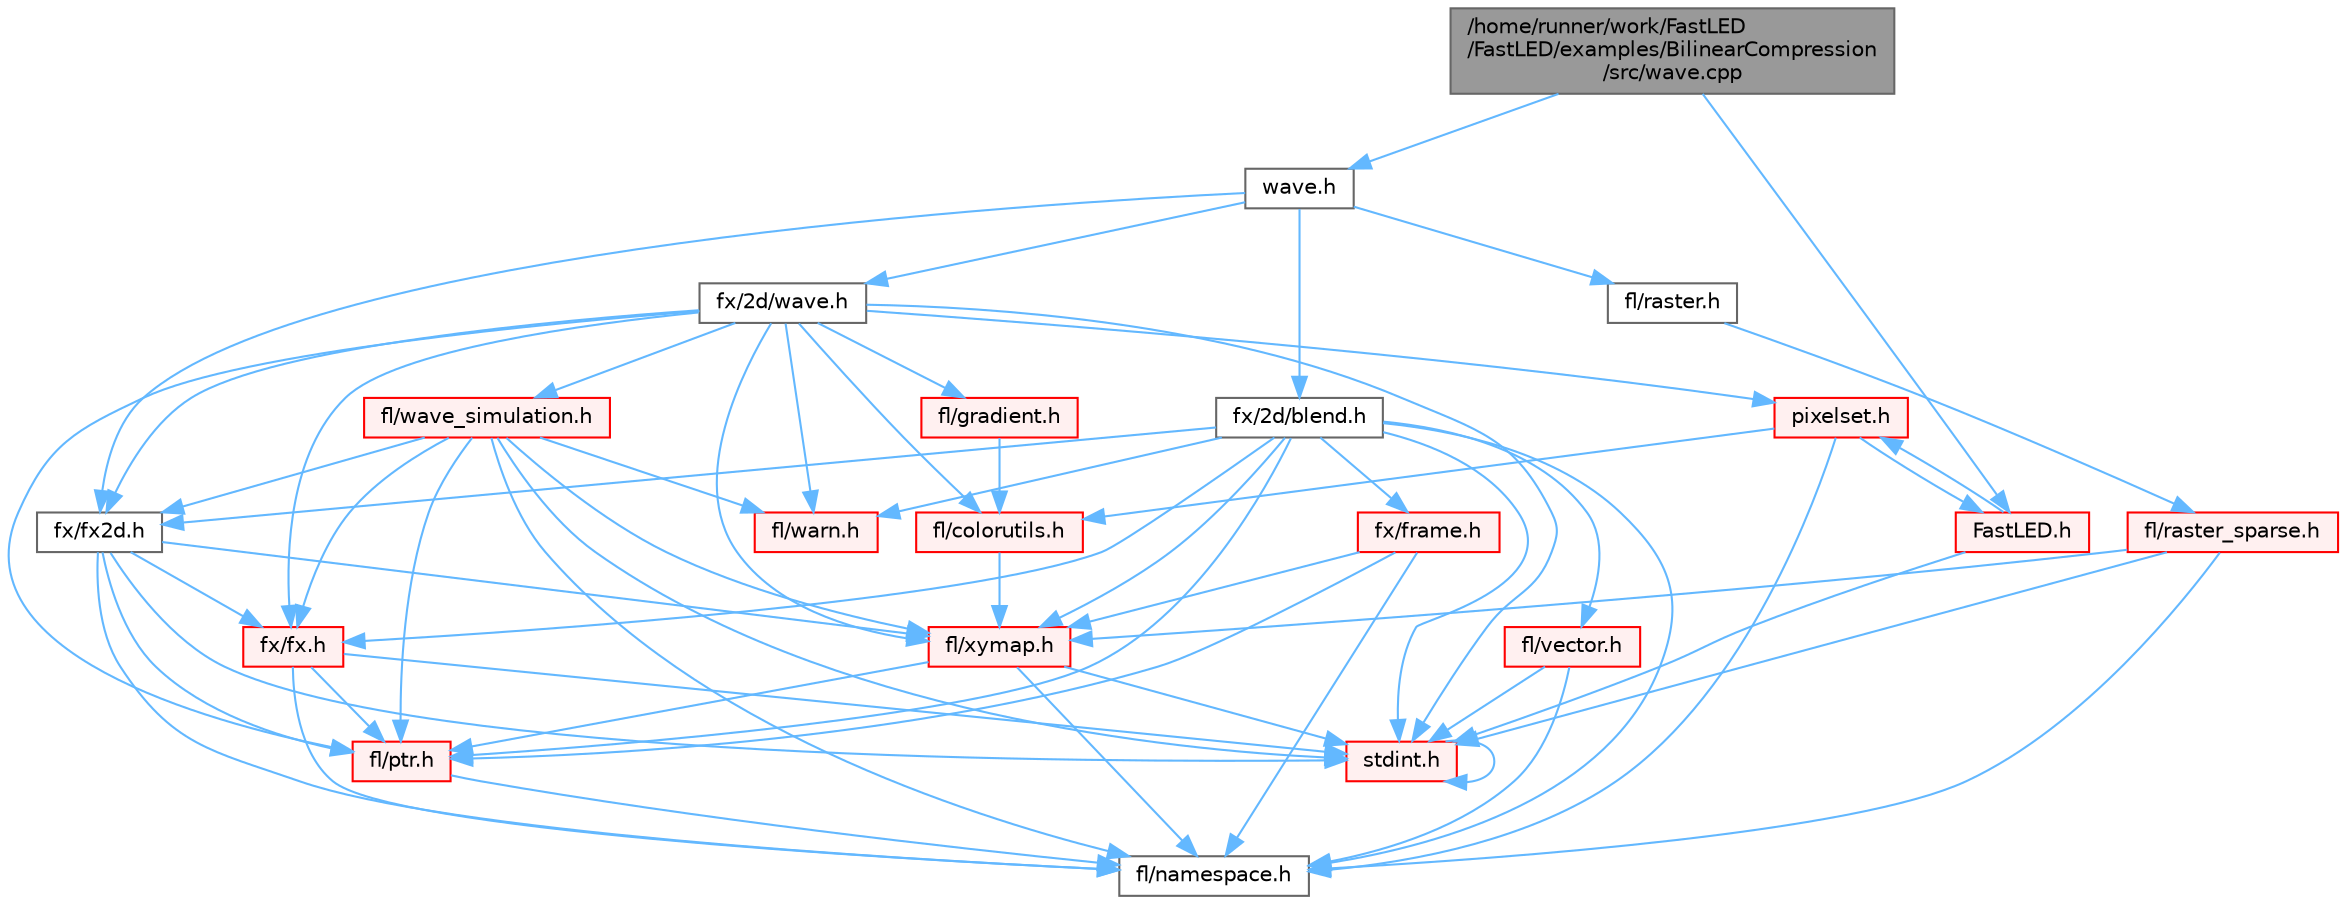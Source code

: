 digraph "/home/runner/work/FastLED/FastLED/examples/BilinearCompression/src/wave.cpp"
{
 // INTERACTIVE_SVG=YES
 // LATEX_PDF_SIZE
  bgcolor="transparent";
  edge [fontname=Helvetica,fontsize=10,labelfontname=Helvetica,labelfontsize=10];
  node [fontname=Helvetica,fontsize=10,shape=box,height=0.2,width=0.4];
  Node1 [id="Node000001",label="/home/runner/work/FastLED\l/FastLED/examples/BilinearCompression\l/src/wave.cpp",height=0.2,width=0.4,color="gray40", fillcolor="grey60", style="filled", fontcolor="black",tooltip=" "];
  Node1 -> Node2 [id="edge1_Node000001_Node000002",color="steelblue1",style="solid",tooltip=" "];
  Node2 [id="Node000002",label="wave.h",height=0.2,width=0.4,color="grey40", fillcolor="white", style="filled",URL="$d5/d16/examples_2_bilinear_compression_2src_2wave_8h.html",tooltip=" "];
  Node2 -> Node3 [id="edge2_Node000002_Node000003",color="steelblue1",style="solid",tooltip=" "];
  Node3 [id="Node000003",label="fx/2d/blend.h",height=0.2,width=0.4,color="grey40", fillcolor="white", style="filled",URL="$d8/d4e/blend_8h.html",tooltip=" "];
  Node3 -> Node4 [id="edge3_Node000003_Node000004",color="steelblue1",style="solid",tooltip=" "];
  Node4 [id="Node000004",label="stdint.h",height=0.2,width=0.4,color="red", fillcolor="#FFF0F0", style="filled",URL="$df/dd8/stdint_8h.html",tooltip=" "];
  Node4 -> Node4 [id="edge4_Node000004_Node000004",color="steelblue1",style="solid",tooltip=" "];
  Node3 -> Node6 [id="edge5_Node000003_Node000006",color="steelblue1",style="solid",tooltip=" "];
  Node6 [id="Node000006",label="fl/namespace.h",height=0.2,width=0.4,color="grey40", fillcolor="white", style="filled",URL="$df/d2a/namespace_8h.html",tooltip="Implements the FastLED namespace macros."];
  Node3 -> Node7 [id="edge6_Node000003_Node000007",color="steelblue1",style="solid",tooltip=" "];
  Node7 [id="Node000007",label="fl/ptr.h",height=0.2,width=0.4,color="red", fillcolor="#FFF0F0", style="filled",URL="$dd/d98/ptr_8h.html",tooltip=" "];
  Node7 -> Node6 [id="edge7_Node000007_Node000006",color="steelblue1",style="solid",tooltip=" "];
  Node3 -> Node11 [id="edge8_Node000003_Node000011",color="steelblue1",style="solid",tooltip=" "];
  Node11 [id="Node000011",label="fl/vector.h",height=0.2,width=0.4,color="red", fillcolor="#FFF0F0", style="filled",URL="$d6/d68/vector_8h.html",tooltip=" "];
  Node11 -> Node4 [id="edge9_Node000011_Node000004",color="steelblue1",style="solid",tooltip=" "];
  Node11 -> Node6 [id="edge10_Node000011_Node000006",color="steelblue1",style="solid",tooltip=" "];
  Node3 -> Node23 [id="edge11_Node000003_Node000023",color="steelblue1",style="solid",tooltip=" "];
  Node23 [id="Node000023",label="fl/warn.h",height=0.2,width=0.4,color="red", fillcolor="#FFF0F0", style="filled",URL="$de/d77/warn_8h.html",tooltip=" "];
  Node3 -> Node30 [id="edge12_Node000003_Node000030",color="steelblue1",style="solid",tooltip=" "];
  Node30 [id="Node000030",label="fl/xymap.h",height=0.2,width=0.4,color="red", fillcolor="#FFF0F0", style="filled",URL="$da/d61/xymap_8h.html",tooltip=" "];
  Node30 -> Node4 [id="edge13_Node000030_Node000004",color="steelblue1",style="solid",tooltip=" "];
  Node30 -> Node6 [id="edge14_Node000030_Node000006",color="steelblue1",style="solid",tooltip=" "];
  Node30 -> Node7 [id="edge15_Node000030_Node000007",color="steelblue1",style="solid",tooltip=" "];
  Node3 -> Node34 [id="edge16_Node000003_Node000034",color="steelblue1",style="solid",tooltip=" "];
  Node34 [id="Node000034",label="fx/frame.h",height=0.2,width=0.4,color="red", fillcolor="#FFF0F0", style="filled",URL="$df/d7d/frame_8h.html",tooltip=" "];
  Node34 -> Node6 [id="edge17_Node000034_Node000006",color="steelblue1",style="solid",tooltip=" "];
  Node34 -> Node7 [id="edge18_Node000034_Node000007",color="steelblue1",style="solid",tooltip=" "];
  Node34 -> Node30 [id="edge19_Node000034_Node000030",color="steelblue1",style="solid",tooltip=" "];
  Node3 -> Node36 [id="edge20_Node000003_Node000036",color="steelblue1",style="solid",tooltip=" "];
  Node36 [id="Node000036",label="fx/fx.h",height=0.2,width=0.4,color="red", fillcolor="#FFF0F0", style="filled",URL="$df/d44/src_2fx_2fx_8h.html",tooltip=" "];
  Node36 -> Node4 [id="edge21_Node000036_Node000004",color="steelblue1",style="solid",tooltip=" "];
  Node36 -> Node6 [id="edge22_Node000036_Node000006",color="steelblue1",style="solid",tooltip=" "];
  Node36 -> Node7 [id="edge23_Node000036_Node000007",color="steelblue1",style="solid",tooltip=" "];
  Node3 -> Node40 [id="edge24_Node000003_Node000040",color="steelblue1",style="solid",tooltip=" "];
  Node40 [id="Node000040",label="fx/fx2d.h",height=0.2,width=0.4,color="grey40", fillcolor="white", style="filled",URL="$d9/d43/fx2d_8h.html",tooltip=" "];
  Node40 -> Node4 [id="edge25_Node000040_Node000004",color="steelblue1",style="solid",tooltip=" "];
  Node40 -> Node6 [id="edge26_Node000040_Node000006",color="steelblue1",style="solid",tooltip=" "];
  Node40 -> Node7 [id="edge27_Node000040_Node000007",color="steelblue1",style="solid",tooltip=" "];
  Node40 -> Node30 [id="edge28_Node000040_Node000030",color="steelblue1",style="solid",tooltip=" "];
  Node40 -> Node36 [id="edge29_Node000040_Node000036",color="steelblue1",style="solid",tooltip=" "];
  Node2 -> Node41 [id="edge30_Node000002_Node000041",color="steelblue1",style="solid",tooltip=" "];
  Node41 [id="Node000041",label="fx/2d/wave.h",height=0.2,width=0.4,color="grey40", fillcolor="white", style="filled",URL="$de/de9/src_2fx_22d_2wave_8h.html",tooltip=" "];
  Node41 -> Node4 [id="edge31_Node000041_Node000004",color="steelblue1",style="solid",tooltip=" "];
  Node41 -> Node23 [id="edge32_Node000041_Node000023",color="steelblue1",style="solid",tooltip=" "];
  Node41 -> Node42 [id="edge33_Node000041_Node000042",color="steelblue1",style="solid",tooltip=" "];
  Node42 [id="Node000042",label="fl/colorutils.h",height=0.2,width=0.4,color="red", fillcolor="#FFF0F0", style="filled",URL="$d7/df9/fl_2colorutils_8h.html",tooltip="Utility functions for color fill, palettes, blending, and more."];
  Node42 -> Node30 [id="edge34_Node000042_Node000030",color="steelblue1",style="solid",tooltip=" "];
  Node41 -> Node49 [id="edge35_Node000041_Node000049",color="steelblue1",style="solid",tooltip=" "];
  Node49 [id="Node000049",label="fl/gradient.h",height=0.2,width=0.4,color="red", fillcolor="#FFF0F0", style="filled",URL="$db/dfe/gradient_8h.html",tooltip=" "];
  Node49 -> Node42 [id="edge36_Node000049_Node000042",color="steelblue1",style="solid",tooltip=" "];
  Node41 -> Node7 [id="edge37_Node000041_Node000007",color="steelblue1",style="solid",tooltip=" "];
  Node41 -> Node53 [id="edge38_Node000041_Node000053",color="steelblue1",style="solid",tooltip=" "];
  Node53 [id="Node000053",label="fl/wave_simulation.h",height=0.2,width=0.4,color="red", fillcolor="#FFF0F0", style="filled",URL="$dc/d36/wave__simulation_8h.html",tooltip=" "];
  Node53 -> Node4 [id="edge39_Node000053_Node000004",color="steelblue1",style="solid",tooltip=" "];
  Node53 -> Node6 [id="edge40_Node000053_Node000006",color="steelblue1",style="solid",tooltip=" "];
  Node53 -> Node23 [id="edge41_Node000053_Node000023",color="steelblue1",style="solid",tooltip=" "];
  Node53 -> Node7 [id="edge42_Node000053_Node000007",color="steelblue1",style="solid",tooltip=" "];
  Node53 -> Node30 [id="edge43_Node000053_Node000030",color="steelblue1",style="solid",tooltip=" "];
  Node53 -> Node36 [id="edge44_Node000053_Node000036",color="steelblue1",style="solid",tooltip=" "];
  Node53 -> Node40 [id="edge45_Node000053_Node000040",color="steelblue1",style="solid",tooltip=" "];
  Node41 -> Node30 [id="edge46_Node000041_Node000030",color="steelblue1",style="solid",tooltip=" "];
  Node41 -> Node36 [id="edge47_Node000041_Node000036",color="steelblue1",style="solid",tooltip=" "];
  Node41 -> Node40 [id="edge48_Node000041_Node000040",color="steelblue1",style="solid",tooltip=" "];
  Node41 -> Node57 [id="edge49_Node000041_Node000057",color="steelblue1",style="solid",tooltip=" "];
  Node57 [id="Node000057",label="pixelset.h",height=0.2,width=0.4,color="red", fillcolor="#FFF0F0", style="filled",URL="$d4/d46/pixelset_8h.html",tooltip="Declares classes for managing logical groups of LEDs."];
  Node57 -> Node6 [id="edge50_Node000057_Node000006",color="steelblue1",style="solid",tooltip=" "];
  Node57 -> Node42 [id="edge51_Node000057_Node000042",color="steelblue1",style="solid",tooltip=" "];
  Node57 -> Node58 [id="edge52_Node000057_Node000058",color="steelblue1",style="solid",tooltip=" "];
  Node58 [id="Node000058",label="FastLED.h",height=0.2,width=0.4,color="red", fillcolor="#FFF0F0", style="filled",URL="$db/d97/_fast_l_e_d_8h.html",tooltip="central include file for FastLED, defines the CFastLED class/object"];
  Node58 -> Node4 [id="edge53_Node000058_Node000004",color="steelblue1",style="solid",tooltip=" "];
  Node58 -> Node57 [id="edge54_Node000058_Node000057",color="steelblue1",style="solid",tooltip=" "];
  Node2 -> Node40 [id="edge55_Node000002_Node000040",color="steelblue1",style="solid",tooltip=" "];
  Node2 -> Node112 [id="edge56_Node000002_Node000112",color="steelblue1",style="solid",tooltip=" "];
  Node112 [id="Node000112",label="fl/raster.h",height=0.2,width=0.4,color="grey40", fillcolor="white", style="filled",URL="$d1/d1e/raster_8h.html",tooltip=" "];
  Node112 -> Node113 [id="edge57_Node000112_Node000113",color="steelblue1",style="solid",tooltip=" "];
  Node113 [id="Node000113",label="fl/raster_sparse.h",height=0.2,width=0.4,color="red", fillcolor="#FFF0F0", style="filled",URL="$d4/df9/raster__sparse_8h.html",tooltip=" "];
  Node113 -> Node4 [id="edge58_Node000113_Node000004",color="steelblue1",style="solid",tooltip=" "];
  Node113 -> Node6 [id="edge59_Node000113_Node000006",color="steelblue1",style="solid",tooltip=" "];
  Node113 -> Node30 [id="edge60_Node000113_Node000030",color="steelblue1",style="solid",tooltip=" "];
  Node1 -> Node58 [id="edge61_Node000001_Node000058",color="steelblue1",style="solid",tooltip=" "];
}
